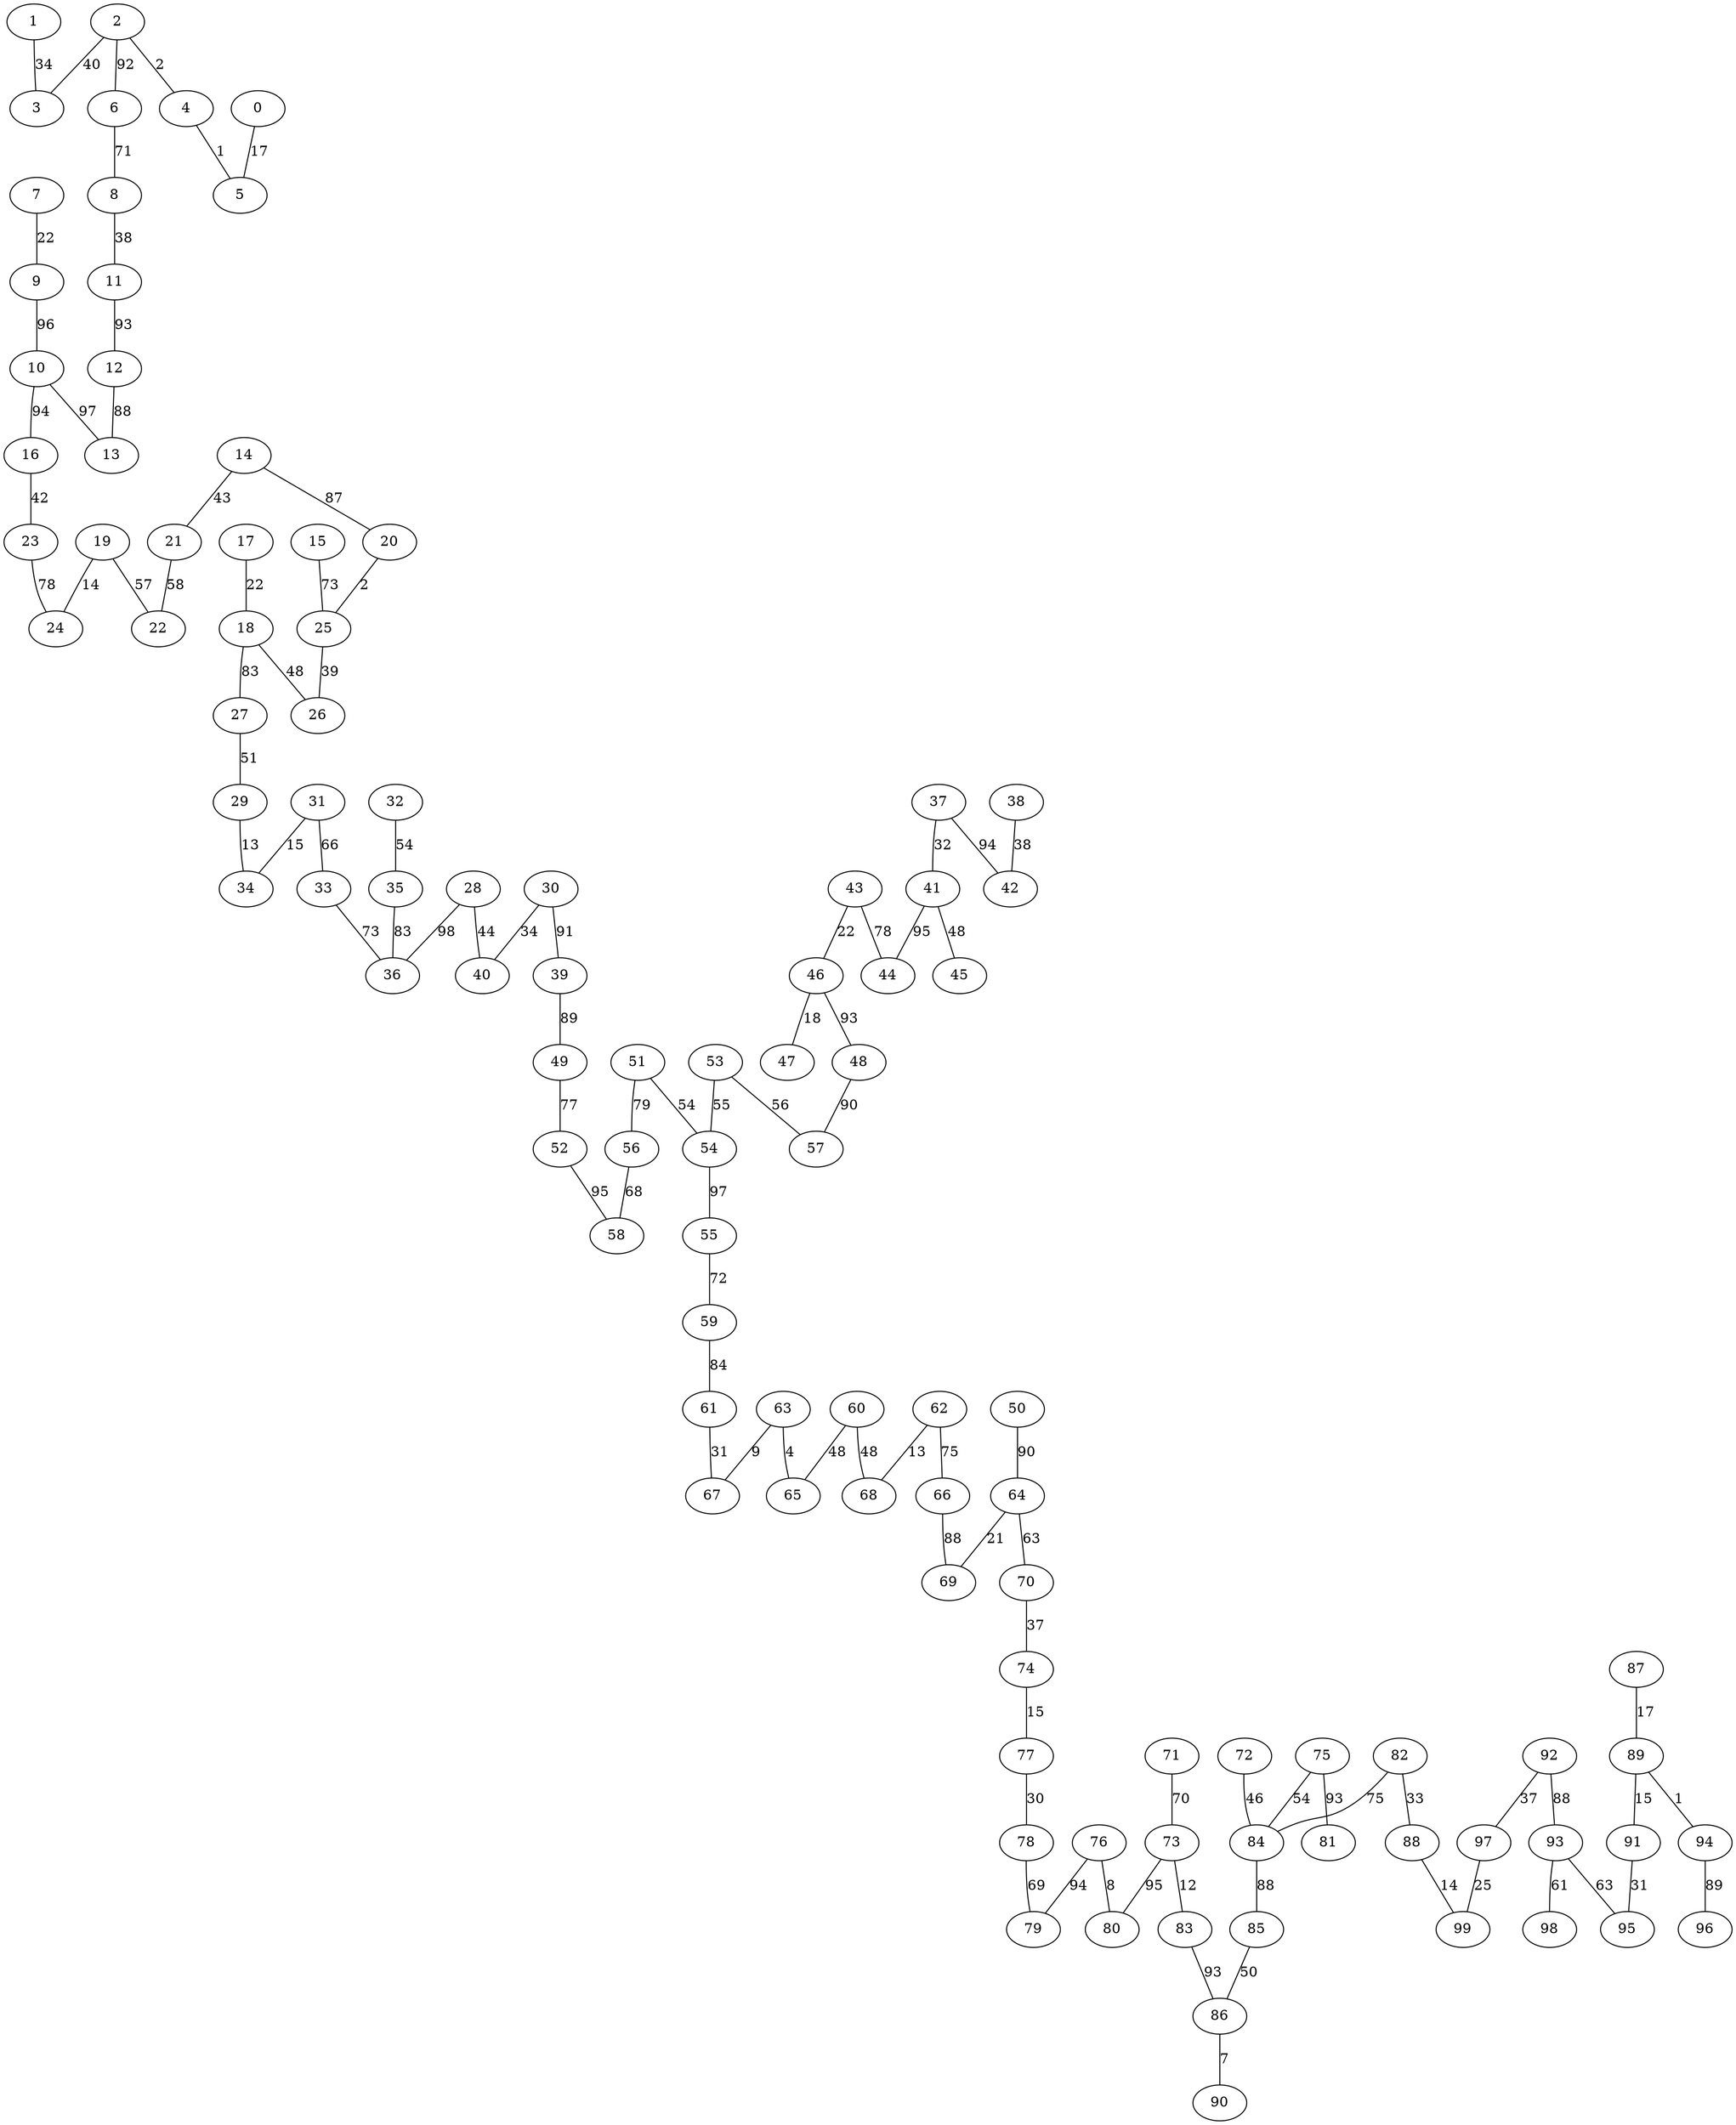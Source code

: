 graph {
  0 [label="0"];
  1 [label="1"];
  2 [label="2"];
  3 [label="3"];
  4 [label="4"];
  5 [label="5"];
  6 [label="6"];
  7 [label="7"];
  8 [label="8"];
  9 [label="9"];
  10 [label="10"];
  11 [label="11"];
  12 [label="12"];
  13 [label="13"];
  14 [label="14"];
  15 [label="15"];
  16 [label="16"];
  17 [label="17"];
  18 [label="18"];
  19 [label="19"];
  20 [label="20"];
  21 [label="21"];
  22 [label="22"];
  23 [label="23"];
  24 [label="24"];
  25 [label="25"];
  26 [label="26"];
  27 [label="27"];
  28 [label="28"];
  29 [label="29"];
  30 [label="30"];
  31 [label="31"];
  32 [label="32"];
  33 [label="33"];
  34 [label="34"];
  35 [label="35"];
  36 [label="36"];
  37 [label="37"];
  38 [label="38"];
  39 [label="39"];
  40 [label="40"];
  41 [label="41"];
  42 [label="42"];
  43 [label="43"];
  44 [label="44"];
  45 [label="45"];
  46 [label="46"];
  47 [label="47"];
  48 [label="48"];
  49 [label="49"];
  50 [label="50"];
  51 [label="51"];
  52 [label="52"];
  53 [label="53"];
  54 [label="54"];
  55 [label="55"];
  56 [label="56"];
  57 [label="57"];
  58 [label="58"];
  59 [label="59"];
  60 [label="60"];
  61 [label="61"];
  62 [label="62"];
  63 [label="63"];
  64 [label="64"];
  65 [label="65"];
  66 [label="66"];
  67 [label="67"];
  68 [label="68"];
  69 [label="69"];
  70 [label="70"];
  71 [label="71"];
  72 [label="72"];
  73 [label="73"];
  74 [label="74"];
  75 [label="75"];
  76 [label="76"];
  77 [label="77"];
  78 [label="78"];
  79 [label="79"];
  80 [label="80"];
  81 [label="81"];
  82 [label="82"];
  83 [label="83"];
  84 [label="84"];
  85 [label="85"];
  86 [label="86"];
  87 [label="87"];
  88 [label="88"];
  89 [label="89"];
  90 [label="90"];
  91 [label="91"];
  92 [label="92"];
  93 [label="93"];
  94 [label="94"];
  95 [label="95"];
  96 [label="96"];
  97 [label="97"];
  98 [label="98"];
  99 [label="99"];
  0 -- 5 [label="17"];
  1 -- 3 [label="34"];
  2 -- 3 [label="40"];
  2 -- 4 [label="2"];
  2 -- 6 [label="92"];
  4 -- 5 [label="1"];
  6 -- 8 [label="71"];
  7 -- 9 [label="22"];
  8 -- 11 [label="38"];
  9 -- 10 [label="96"];
  10 -- 16 [label="94"];
  10 -- 13 [label="97"];
  11 -- 12 [label="93"];
  12 -- 13 [label="88"];
  14 -- 20 [label="87"];
  14 -- 21 [label="43"];
  15 -- 25 [label="73"];
  16 -- 23 [label="42"];
  17 -- 18 [label="22"];
  18 -- 27 [label="83"];
  18 -- 26 [label="48"];
  19 -- 22 [label="57"];
  19 -- 24 [label="14"];
  20 -- 25 [label="2"];
  21 -- 22 [label="58"];
  23 -- 24 [label="78"];
  25 -- 26 [label="39"];
  27 -- 29 [label="51"];
  28 -- 40 [label="44"];
  28 -- 36 [label="98"];
  29 -- 34 [label="13"];
  30 -- 40 [label="34"];
  30 -- 39 [label="91"];
  31 -- 33 [label="66"];
  31 -- 34 [label="15"];
  32 -- 35 [label="54"];
  33 -- 36 [label="73"];
  35 -- 36 [label="83"];
  37 -- 41 [label="32"];
  37 -- 42 [label="94"];
  38 -- 42 [label="38"];
  39 -- 49 [label="89"];
  41 -- 45 [label="48"];
  41 -- 44 [label="95"];
  43 -- 46 [label="22"];
  43 -- 44 [label="78"];
  46 -- 47 [label="18"];
  46 -- 48 [label="93"];
  48 -- 57 [label="90"];
  49 -- 52 [label="77"];
  50 -- 64 [label="90"];
  51 -- 56 [label="79"];
  51 -- 54 [label="54"];
  52 -- 58 [label="95"];
  53 -- 57 [label="56"];
  53 -- 54 [label="55"];
  54 -- 55 [label="97"];
  55 -- 59 [label="72"];
  56 -- 58 [label="68"];
  59 -- 61 [label="84"];
  60 -- 65 [label="48"];
  60 -- 68 [label="48"];
  61 -- 67 [label="31"];
  62 -- 66 [label="75"];
  62 -- 68 [label="13"];
  63 -- 67 [label="9"];
  63 -- 65 [label="4"];
  64 -- 69 [label="21"];
  64 -- 70 [label="63"];
  66 -- 69 [label="88"];
  70 -- 74 [label="37"];
  71 -- 73 [label="70"];
  72 -- 84 [label="46"];
  73 -- 80 [label="95"];
  73 -- 83 [label="12"];
  74 -- 77 [label="15"];
  75 -- 84 [label="54"];
  75 -- 81 [label="93"];
  76 -- 79 [label="94"];
  76 -- 80 [label="8"];
  77 -- 78 [label="30"];
  78 -- 79 [label="69"];
  82 -- 84 [label="75"];
  82 -- 88 [label="33"];
  83 -- 86 [label="93"];
  84 -- 85 [label="88"];
  85 -- 86 [label="50"];
  86 -- 90 [label="7"];
  87 -- 89 [label="17"];
  88 -- 99 [label="14"];
  89 -- 94 [label="1"];
  89 -- 91 [label="15"];
  91 -- 95 [label="31"];
  92 -- 93 [label="88"];
  92 -- 97 [label="37"];
  93 -- 98 [label="61"];
  93 -- 95 [label="63"];
  94 -- 96 [label="89"];
  97 -- 99 [label="25"];
}